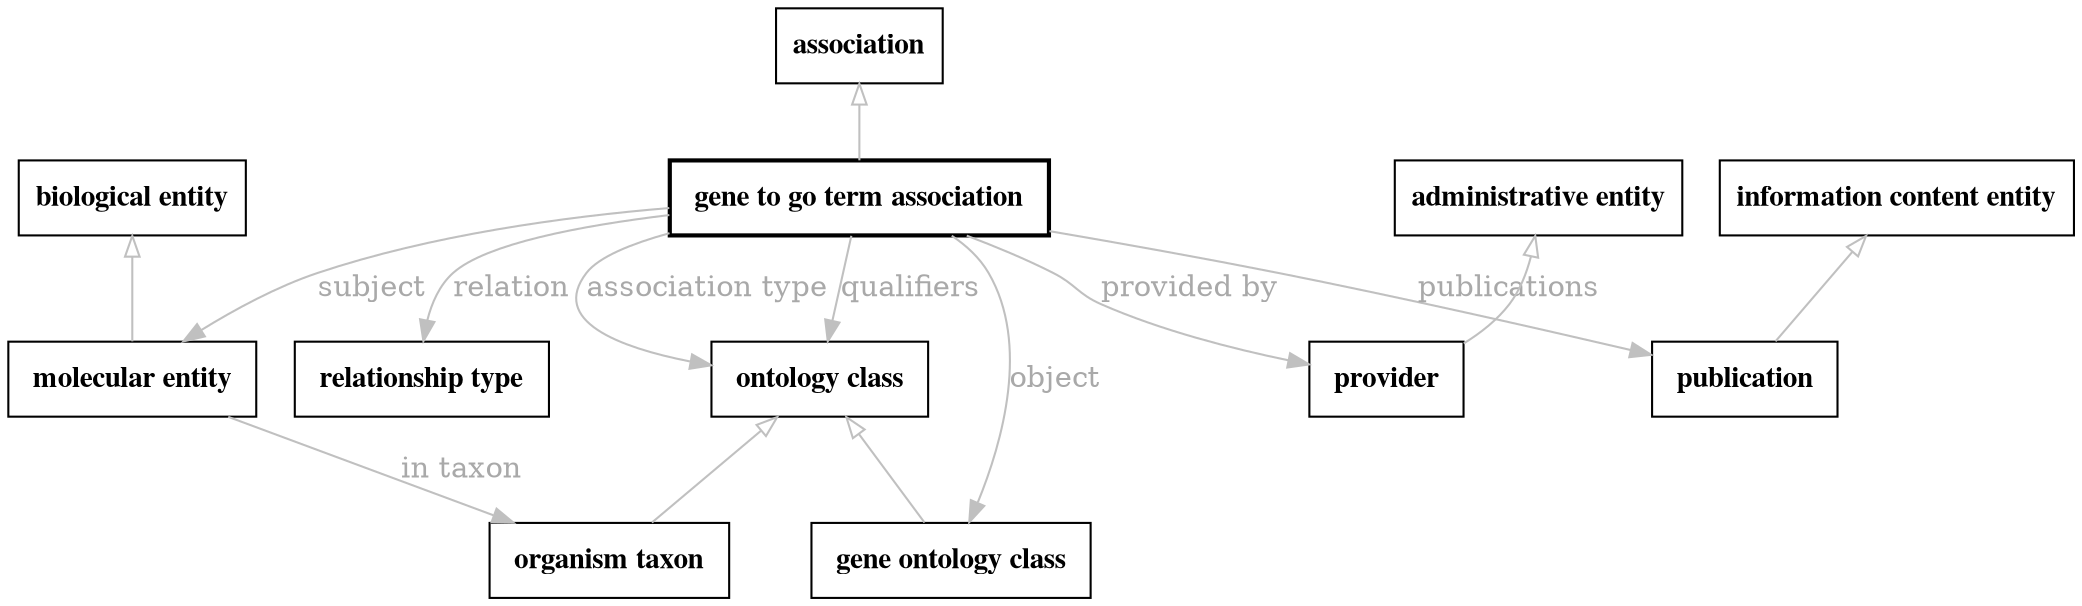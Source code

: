 // biolink model
digraph {
	graph [fontsize=32 penwidth=5]
	node [color=black fontname="times bold" shape=rectangle]
	edge [color=gray fontcolor=darkgray]
	"gene to go term association" [label=" gene to go term association " style=bold]
	association -> "gene to go term association" [label="" arrowtail=onormal dir=back]
	"gene to go term association" -> provider [label="provided by"]
	provider [label=" provider " style=solid]
	"administrative entity" -> provider [label="" arrowtail=onormal dir=back]
	"gene to go term association" -> publication [label=publications]
	publication [label=" publication " style=solid]
	"information content entity" -> publication [label="" arrowtail=onormal dir=back]
	"gene to go term association" -> "ontology class" [label=qualifiers]
	"ontology class" [label=" ontology class " style=solid]
	"gene to go term association" -> "gene ontology class" [label=object]
	"gene ontology class" [label=" gene ontology class " style=solid]
	"ontology class" -> "gene ontology class" [label="" arrowtail=onormal dir=back]
	"gene to go term association" -> "relationship type" [label=relation]
	"relationship type" [label=" relationship type " style=solid]
	"gene to go term association" -> "molecular entity" [label=subject]
	"molecular entity" [label=" molecular entity " style=solid]
	"biological entity" -> "molecular entity" [label="" arrowtail=onormal dir=back]
	"molecular entity" -> "organism taxon" [label="in taxon"]
	"organism taxon" [label=" organism taxon " style=solid]
	"ontology class" -> "organism taxon" [label="" arrowtail=onormal dir=back]
	"gene to go term association" -> "ontology class" [label="association type"]
}

